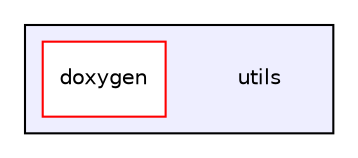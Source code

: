 digraph "utils" {
  compound=true
  node [ fontsize="10", fontname="Helvetica"];
  edge [ labelfontsize="10", labelfontname="Helvetica"];
  subgraph clusterdir_cbdb8362360e11eafe2fa3bc74cf0ffd {
    graph [ bgcolor="#eeeeff", pencolor="black", label="" URL="dir_cbdb8362360e11eafe2fa3bc74cf0ffd.html"];
    dir_cbdb8362360e11eafe2fa3bc74cf0ffd [shape=plaintext label="utils"];
    dir_73d8f13026f28556173c18aac3e34bfc [shape=box label="doxygen" color="red" fillcolor="white" style="filled" URL="dir_73d8f13026f28556173c18aac3e34bfc.html"];
  }
}
